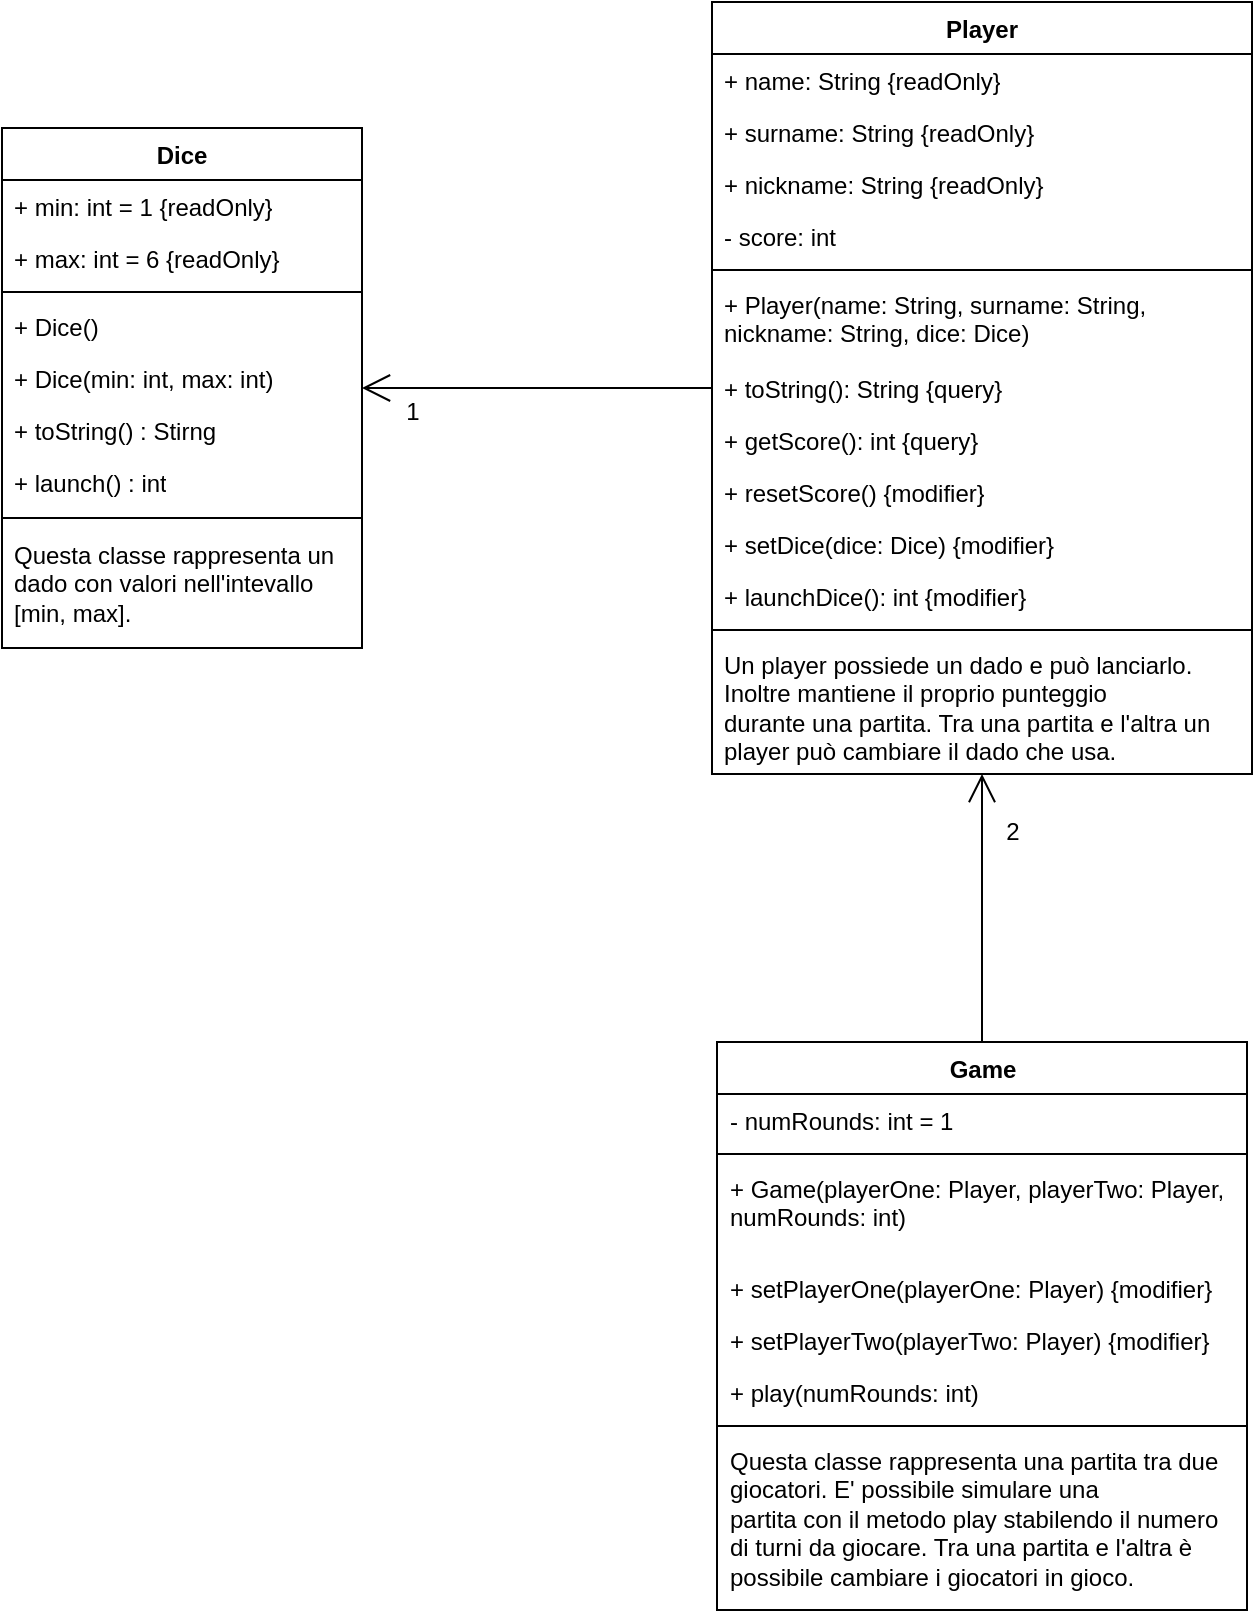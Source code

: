 <mxfile version="26.1.1">
  <diagram name="Page-1" id="EdMf8-V5EiN-kwd-t6O7">
    <mxGraphModel dx="782" dy="479" grid="1" gridSize="10" guides="1" tooltips="1" connect="1" arrows="1" fold="1" page="1" pageScale="1" pageWidth="850" pageHeight="1100" math="0" shadow="0">
      <root>
        <mxCell id="0" />
        <mxCell id="1" parent="0" />
        <mxCell id="2W2YxScj8D6YiXkO_WwG-1" value="Dice" style="swimlane;fontStyle=1;align=center;verticalAlign=top;childLayout=stackLayout;horizontal=1;startSize=26;horizontalStack=0;resizeParent=1;resizeParentMax=0;resizeLast=0;collapsible=1;marginBottom=0;whiteSpace=wrap;html=1;" parent="1" vertex="1">
          <mxGeometry x="120" y="133" width="180" height="260" as="geometry" />
        </mxCell>
        <mxCell id="2W2YxScj8D6YiXkO_WwG-2" value="+ min: int = 1 {readOnly}" style="text;strokeColor=none;fillColor=none;align=left;verticalAlign=top;spacingLeft=4;spacingRight=4;overflow=hidden;rotatable=0;points=[[0,0.5],[1,0.5]];portConstraint=eastwest;whiteSpace=wrap;html=1;" parent="2W2YxScj8D6YiXkO_WwG-1" vertex="1">
          <mxGeometry y="26" width="180" height="26" as="geometry" />
        </mxCell>
        <mxCell id="mfLh_B_O5Ps-NJXOkFJ7-5" value="+ max: int = 6 {readOnly}" style="text;strokeColor=none;fillColor=none;align=left;verticalAlign=top;spacingLeft=4;spacingRight=4;overflow=hidden;rotatable=0;points=[[0,0.5],[1,0.5]];portConstraint=eastwest;whiteSpace=wrap;html=1;" vertex="1" parent="2W2YxScj8D6YiXkO_WwG-1">
          <mxGeometry y="52" width="180" height="26" as="geometry" />
        </mxCell>
        <mxCell id="2W2YxScj8D6YiXkO_WwG-3" value="" style="line;strokeWidth=1;fillColor=none;align=left;verticalAlign=middle;spacingTop=-1;spacingLeft=3;spacingRight=3;rotatable=0;labelPosition=right;points=[];portConstraint=eastwest;strokeColor=inherit;" parent="2W2YxScj8D6YiXkO_WwG-1" vertex="1">
          <mxGeometry y="78" width="180" height="8" as="geometry" />
        </mxCell>
        <mxCell id="mfLh_B_O5Ps-NJXOkFJ7-18" value="+ Dice()" style="text;strokeColor=none;fillColor=none;align=left;verticalAlign=top;spacingLeft=4;spacingRight=4;overflow=hidden;rotatable=0;points=[[0,0.5],[1,0.5]];portConstraint=eastwest;whiteSpace=wrap;html=1;" vertex="1" parent="2W2YxScj8D6YiXkO_WwG-1">
          <mxGeometry y="86" width="180" height="26" as="geometry" />
        </mxCell>
        <mxCell id="mfLh_B_O5Ps-NJXOkFJ7-19" value="+ Dice(min: int, max: int)" style="text;strokeColor=none;fillColor=none;align=left;verticalAlign=top;spacingLeft=4;spacingRight=4;overflow=hidden;rotatable=0;points=[[0,0.5],[1,0.5]];portConstraint=eastwest;whiteSpace=wrap;html=1;" vertex="1" parent="2W2YxScj8D6YiXkO_WwG-1">
          <mxGeometry y="112" width="180" height="26" as="geometry" />
        </mxCell>
        <mxCell id="mfLh_B_O5Ps-NJXOkFJ7-37" value="+ toString() : Stirng" style="text;strokeColor=none;fillColor=none;align=left;verticalAlign=top;spacingLeft=4;spacingRight=4;overflow=hidden;rotatable=0;points=[[0,0.5],[1,0.5]];portConstraint=eastwest;whiteSpace=wrap;html=1;" vertex="1" parent="2W2YxScj8D6YiXkO_WwG-1">
          <mxGeometry y="138" width="180" height="26" as="geometry" />
        </mxCell>
        <mxCell id="2W2YxScj8D6YiXkO_WwG-4" value="+ launch() : int" style="text;strokeColor=none;fillColor=none;align=left;verticalAlign=top;spacingLeft=4;spacingRight=4;overflow=hidden;rotatable=0;points=[[0,0.5],[1,0.5]];portConstraint=eastwest;whiteSpace=wrap;html=1;" parent="2W2YxScj8D6YiXkO_WwG-1" vertex="1">
          <mxGeometry y="164" width="180" height="26" as="geometry" />
        </mxCell>
        <mxCell id="mfLh_B_O5Ps-NJXOkFJ7-1" value="" style="line;strokeWidth=1;fillColor=none;align=left;verticalAlign=middle;spacingTop=-1;spacingLeft=3;spacingRight=3;rotatable=0;labelPosition=right;points=[];portConstraint=eastwest;strokeColor=inherit;" vertex="1" parent="2W2YxScj8D6YiXkO_WwG-1">
          <mxGeometry y="190" width="180" height="10" as="geometry" />
        </mxCell>
        <mxCell id="mfLh_B_O5Ps-NJXOkFJ7-2" value="Questa classe rappresenta un dado con valori nell&#39;intevallo&amp;nbsp;&lt;div&gt;[min, max].&amp;nbsp;&lt;/div&gt;" style="text;strokeColor=none;fillColor=none;align=left;verticalAlign=top;spacingLeft=4;spacingRight=4;overflow=hidden;rotatable=0;points=[[0,0.5],[1,0.5]];portConstraint=eastwest;whiteSpace=wrap;html=1;" vertex="1" parent="2W2YxScj8D6YiXkO_WwG-1">
          <mxGeometry y="200" width="180" height="60" as="geometry" />
        </mxCell>
        <mxCell id="2W2YxScj8D6YiXkO_WwG-6" value="Player" style="swimlane;fontStyle=1;align=center;verticalAlign=top;childLayout=stackLayout;horizontal=1;startSize=26;horizontalStack=0;resizeParent=1;resizeParentMax=0;resizeLast=0;collapsible=1;marginBottom=0;whiteSpace=wrap;html=1;" parent="1" vertex="1">
          <mxGeometry x="475" y="70" width="270" height="386" as="geometry" />
        </mxCell>
        <mxCell id="2W2YxScj8D6YiXkO_WwG-10" value="+ name: String {readOnly}" style="text;strokeColor=none;fillColor=none;align=left;verticalAlign=top;spacingLeft=4;spacingRight=4;overflow=hidden;rotatable=0;points=[[0,0.5],[1,0.5]];portConstraint=eastwest;whiteSpace=wrap;html=1;" parent="2W2YxScj8D6YiXkO_WwG-6" vertex="1">
          <mxGeometry y="26" width="270" height="26" as="geometry" />
        </mxCell>
        <mxCell id="2W2YxScj8D6YiXkO_WwG-11" value="+ surname: String {readOnly}" style="text;strokeColor=none;fillColor=none;align=left;verticalAlign=top;spacingLeft=4;spacingRight=4;overflow=hidden;rotatable=0;points=[[0,0.5],[1,0.5]];portConstraint=eastwest;whiteSpace=wrap;html=1;" parent="2W2YxScj8D6YiXkO_WwG-6" vertex="1">
          <mxGeometry y="52" width="270" height="26" as="geometry" />
        </mxCell>
        <mxCell id="2W2YxScj8D6YiXkO_WwG-12" value="+ nickname: String {readOnly}" style="text;strokeColor=none;fillColor=none;align=left;verticalAlign=top;spacingLeft=4;spacingRight=4;overflow=hidden;rotatable=0;points=[[0,0.5],[1,0.5]];portConstraint=eastwest;whiteSpace=wrap;html=1;" parent="2W2YxScj8D6YiXkO_WwG-6" vertex="1">
          <mxGeometry y="78" width="270" height="26" as="geometry" />
        </mxCell>
        <mxCell id="2W2YxScj8D6YiXkO_WwG-19" value="- score: int" style="text;strokeColor=none;fillColor=none;align=left;verticalAlign=top;spacingLeft=4;spacingRight=4;overflow=hidden;rotatable=0;points=[[0,0.5],[1,0.5]];portConstraint=eastwest;whiteSpace=wrap;html=1;" parent="2W2YxScj8D6YiXkO_WwG-6" vertex="1">
          <mxGeometry y="104" width="270" height="26" as="geometry" />
        </mxCell>
        <mxCell id="2W2YxScj8D6YiXkO_WwG-8" value="" style="line;strokeWidth=1;fillColor=none;align=left;verticalAlign=middle;spacingTop=-1;spacingLeft=3;spacingRight=3;rotatable=0;labelPosition=right;points=[];portConstraint=eastwest;strokeColor=inherit;" parent="2W2YxScj8D6YiXkO_WwG-6" vertex="1">
          <mxGeometry y="130" width="270" height="8" as="geometry" />
        </mxCell>
        <mxCell id="mfLh_B_O5Ps-NJXOkFJ7-20" value="+ Player(name: String, surname: String,&amp;nbsp; nickname: String, dice: Dice)" style="text;strokeColor=none;fillColor=none;align=left;verticalAlign=top;spacingLeft=4;spacingRight=4;overflow=hidden;rotatable=0;points=[[0,0.5],[1,0.5]];portConstraint=eastwest;whiteSpace=wrap;html=1;" vertex="1" parent="2W2YxScj8D6YiXkO_WwG-6">
          <mxGeometry y="138" width="270" height="42" as="geometry" />
        </mxCell>
        <mxCell id="2W2YxScj8D6YiXkO_WwG-25" value="+ toString(): String {query}" style="text;strokeColor=none;fillColor=none;align=left;verticalAlign=top;spacingLeft=4;spacingRight=4;overflow=hidden;rotatable=0;points=[[0,0.5],[1,0.5]];portConstraint=eastwest;whiteSpace=wrap;html=1;" parent="2W2YxScj8D6YiXkO_WwG-6" vertex="1">
          <mxGeometry y="180" width="270" height="26" as="geometry" />
        </mxCell>
        <mxCell id="2W2YxScj8D6YiXkO_WwG-21" value="+ getScore(): int {query}" style="text;strokeColor=none;fillColor=none;align=left;verticalAlign=top;spacingLeft=4;spacingRight=4;overflow=hidden;rotatable=0;points=[[0,0.5],[1,0.5]];portConstraint=eastwest;whiteSpace=wrap;html=1;" parent="2W2YxScj8D6YiXkO_WwG-6" vertex="1">
          <mxGeometry y="206" width="270" height="26" as="geometry" />
        </mxCell>
        <mxCell id="mfLh_B_O5Ps-NJXOkFJ7-36" value="+ resetScore() {modifier}" style="text;strokeColor=none;fillColor=none;align=left;verticalAlign=top;spacingLeft=4;spacingRight=4;overflow=hidden;rotatable=0;points=[[0,0.5],[1,0.5]];portConstraint=eastwest;whiteSpace=wrap;html=1;" vertex="1" parent="2W2YxScj8D6YiXkO_WwG-6">
          <mxGeometry y="232" width="270" height="26" as="geometry" />
        </mxCell>
        <mxCell id="mfLh_B_O5Ps-NJXOkFJ7-35" value="+ setDice(dice: Dice) {modifier}" style="text;strokeColor=none;fillColor=none;align=left;verticalAlign=top;spacingLeft=4;spacingRight=4;overflow=hidden;rotatable=0;points=[[0,0.5],[1,0.5]];portConstraint=eastwest;whiteSpace=wrap;html=1;" vertex="1" parent="2W2YxScj8D6YiXkO_WwG-6">
          <mxGeometry y="258" width="270" height="26" as="geometry" />
        </mxCell>
        <mxCell id="2W2YxScj8D6YiXkO_WwG-20" value="+ launchDice(): int {modifier}" style="text;strokeColor=none;fillColor=none;align=left;verticalAlign=top;spacingLeft=4;spacingRight=4;overflow=hidden;rotatable=0;points=[[0,0.5],[1,0.5]];portConstraint=eastwest;whiteSpace=wrap;html=1;" parent="2W2YxScj8D6YiXkO_WwG-6" vertex="1">
          <mxGeometry y="284" width="270" height="26" as="geometry" />
        </mxCell>
        <mxCell id="mfLh_B_O5Ps-NJXOkFJ7-8" value="" style="line;strokeWidth=1;fillColor=none;align=left;verticalAlign=middle;spacingTop=-1;spacingLeft=3;spacingRight=3;rotatable=0;labelPosition=right;points=[];portConstraint=eastwest;strokeColor=inherit;" vertex="1" parent="2W2YxScj8D6YiXkO_WwG-6">
          <mxGeometry y="310" width="270" height="8" as="geometry" />
        </mxCell>
        <mxCell id="mfLh_B_O5Ps-NJXOkFJ7-9" value="Un player possiede un dado e può lanciarlo.&lt;div&gt;Inoltre mantiene il proprio punteggio&amp;nbsp;&lt;/div&gt;&lt;div&gt;durante una partita. Tra una partita e l&#39;altra un player può cambiare il dado che usa.&lt;/div&gt;" style="text;strokeColor=none;fillColor=none;align=left;verticalAlign=top;spacingLeft=4;spacingRight=4;overflow=hidden;rotatable=0;points=[[0,0.5],[1,0.5]];portConstraint=eastwest;whiteSpace=wrap;html=1;" vertex="1" parent="2W2YxScj8D6YiXkO_WwG-6">
          <mxGeometry y="318" width="270" height="68" as="geometry" />
        </mxCell>
        <mxCell id="2W2YxScj8D6YiXkO_WwG-14" value="Game" style="swimlane;fontStyle=1;align=center;verticalAlign=top;childLayout=stackLayout;horizontal=1;startSize=26;horizontalStack=0;resizeParent=1;resizeParentMax=0;resizeLast=0;collapsible=1;marginBottom=0;whiteSpace=wrap;html=1;" parent="1" vertex="1">
          <mxGeometry x="477.5" y="590" width="265" height="284" as="geometry" />
        </mxCell>
        <mxCell id="2W2YxScj8D6YiXkO_WwG-18" value="- numRounds: int = 1" style="text;strokeColor=none;fillColor=none;align=left;verticalAlign=top;spacingLeft=4;spacingRight=4;overflow=hidden;rotatable=0;points=[[0,0.5],[1,0.5]];portConstraint=eastwest;whiteSpace=wrap;html=1;" parent="2W2YxScj8D6YiXkO_WwG-14" vertex="1">
          <mxGeometry y="26" width="265" height="26" as="geometry" />
        </mxCell>
        <mxCell id="2W2YxScj8D6YiXkO_WwG-16" value="" style="line;strokeWidth=1;fillColor=none;align=left;verticalAlign=middle;spacingTop=-1;spacingLeft=3;spacingRight=3;rotatable=0;labelPosition=right;points=[];portConstraint=eastwest;strokeColor=inherit;" parent="2W2YxScj8D6YiXkO_WwG-14" vertex="1">
          <mxGeometry y="52" width="265" height="8" as="geometry" />
        </mxCell>
        <mxCell id="mfLh_B_O5Ps-NJXOkFJ7-22" value="+ Game(playerOne: Player, playerTwo: Player, numRounds: int)" style="text;strokeColor=none;fillColor=none;align=left;verticalAlign=top;spacingLeft=4;spacingRight=4;overflow=hidden;rotatable=0;points=[[0,0.5],[1,0.5]];portConstraint=eastwest;whiteSpace=wrap;html=1;" vertex="1" parent="2W2YxScj8D6YiXkO_WwG-14">
          <mxGeometry y="60" width="265" height="50" as="geometry" />
        </mxCell>
        <mxCell id="mfLh_B_O5Ps-NJXOkFJ7-27" value="+ setPlayerOne(playerOne: Player) {modifier}" style="text;strokeColor=none;fillColor=none;align=left;verticalAlign=top;spacingLeft=4;spacingRight=4;overflow=hidden;rotatable=0;points=[[0,0.5],[1,0.5]];portConstraint=eastwest;whiteSpace=wrap;html=1;" vertex="1" parent="2W2YxScj8D6YiXkO_WwG-14">
          <mxGeometry y="110" width="265" height="26" as="geometry" />
        </mxCell>
        <mxCell id="mfLh_B_O5Ps-NJXOkFJ7-28" value="+ setPlayerTwo(playerTwo: Player) {modifier}" style="text;strokeColor=none;fillColor=none;align=left;verticalAlign=top;spacingLeft=4;spacingRight=4;overflow=hidden;rotatable=0;points=[[0,0.5],[1,0.5]];portConstraint=eastwest;whiteSpace=wrap;html=1;" vertex="1" parent="2W2YxScj8D6YiXkO_WwG-14">
          <mxGeometry y="136" width="265" height="26" as="geometry" />
        </mxCell>
        <mxCell id="2W2YxScj8D6YiXkO_WwG-23" value="+ play(numRounds: int)" style="text;strokeColor=none;fillColor=none;align=left;verticalAlign=top;spacingLeft=4;spacingRight=4;overflow=hidden;rotatable=0;points=[[0,0.5],[1,0.5]];portConstraint=eastwest;whiteSpace=wrap;html=1;" parent="2W2YxScj8D6YiXkO_WwG-14" vertex="1">
          <mxGeometry y="162" width="265" height="26" as="geometry" />
        </mxCell>
        <mxCell id="mfLh_B_O5Ps-NJXOkFJ7-33" value="" style="line;strokeWidth=1;fillColor=none;align=left;verticalAlign=middle;spacingTop=-1;spacingLeft=3;spacingRight=3;rotatable=0;labelPosition=right;points=[];portConstraint=eastwest;strokeColor=inherit;" vertex="1" parent="2W2YxScj8D6YiXkO_WwG-14">
          <mxGeometry y="188" width="265" height="8" as="geometry" />
        </mxCell>
        <mxCell id="mfLh_B_O5Ps-NJXOkFJ7-34" value="Questa classe rappresenta una partita tra due&amp;nbsp;&lt;div&gt;giocatori. E&#39; possibile simulare una&amp;nbsp;&lt;/div&gt;&lt;div&gt;partita con il metodo play stabilendo il numero di turni da giocare. Tra una partita e l&#39;altra è possibile cambiare i giocatori in gioco.&lt;/div&gt;" style="text;strokeColor=none;fillColor=none;align=left;verticalAlign=top;spacingLeft=4;spacingRight=4;overflow=hidden;rotatable=0;points=[[0,0.5],[1,0.5]];portConstraint=eastwest;whiteSpace=wrap;html=1;" vertex="1" parent="2W2YxScj8D6YiXkO_WwG-14">
          <mxGeometry y="196" width="265" height="88" as="geometry" />
        </mxCell>
        <mxCell id="mfLh_B_O5Ps-NJXOkFJ7-10" value="" style="endArrow=open;endFill=1;endSize=12;html=1;rounded=0;" edge="1" parent="1" source="2W2YxScj8D6YiXkO_WwG-6" target="2W2YxScj8D6YiXkO_WwG-1">
          <mxGeometry width="160" relative="1" as="geometry">
            <mxPoint x="410" y="290" as="sourcePoint" />
            <mxPoint x="570" y="290" as="targetPoint" />
          </mxGeometry>
        </mxCell>
        <mxCell id="mfLh_B_O5Ps-NJXOkFJ7-21" value="1" style="text;html=1;align=center;verticalAlign=middle;resizable=0;points=[];autosize=1;strokeColor=none;fillColor=none;" vertex="1" parent="1">
          <mxGeometry x="310" y="260" width="30" height="30" as="geometry" />
        </mxCell>
        <mxCell id="mfLh_B_O5Ps-NJXOkFJ7-23" value="" style="endArrow=open;endFill=1;endSize=12;html=1;rounded=0;" edge="1" parent="1" source="2W2YxScj8D6YiXkO_WwG-14" target="2W2YxScj8D6YiXkO_WwG-6">
          <mxGeometry width="160" relative="1" as="geometry">
            <mxPoint x="580" y="540" as="sourcePoint" />
            <mxPoint x="740" y="540" as="targetPoint" />
          </mxGeometry>
        </mxCell>
        <mxCell id="mfLh_B_O5Ps-NJXOkFJ7-24" value="2" style="text;html=1;align=center;verticalAlign=middle;resizable=0;points=[];autosize=1;strokeColor=none;fillColor=none;" vertex="1" parent="1">
          <mxGeometry x="610" y="470" width="30" height="30" as="geometry" />
        </mxCell>
      </root>
    </mxGraphModel>
  </diagram>
</mxfile>
